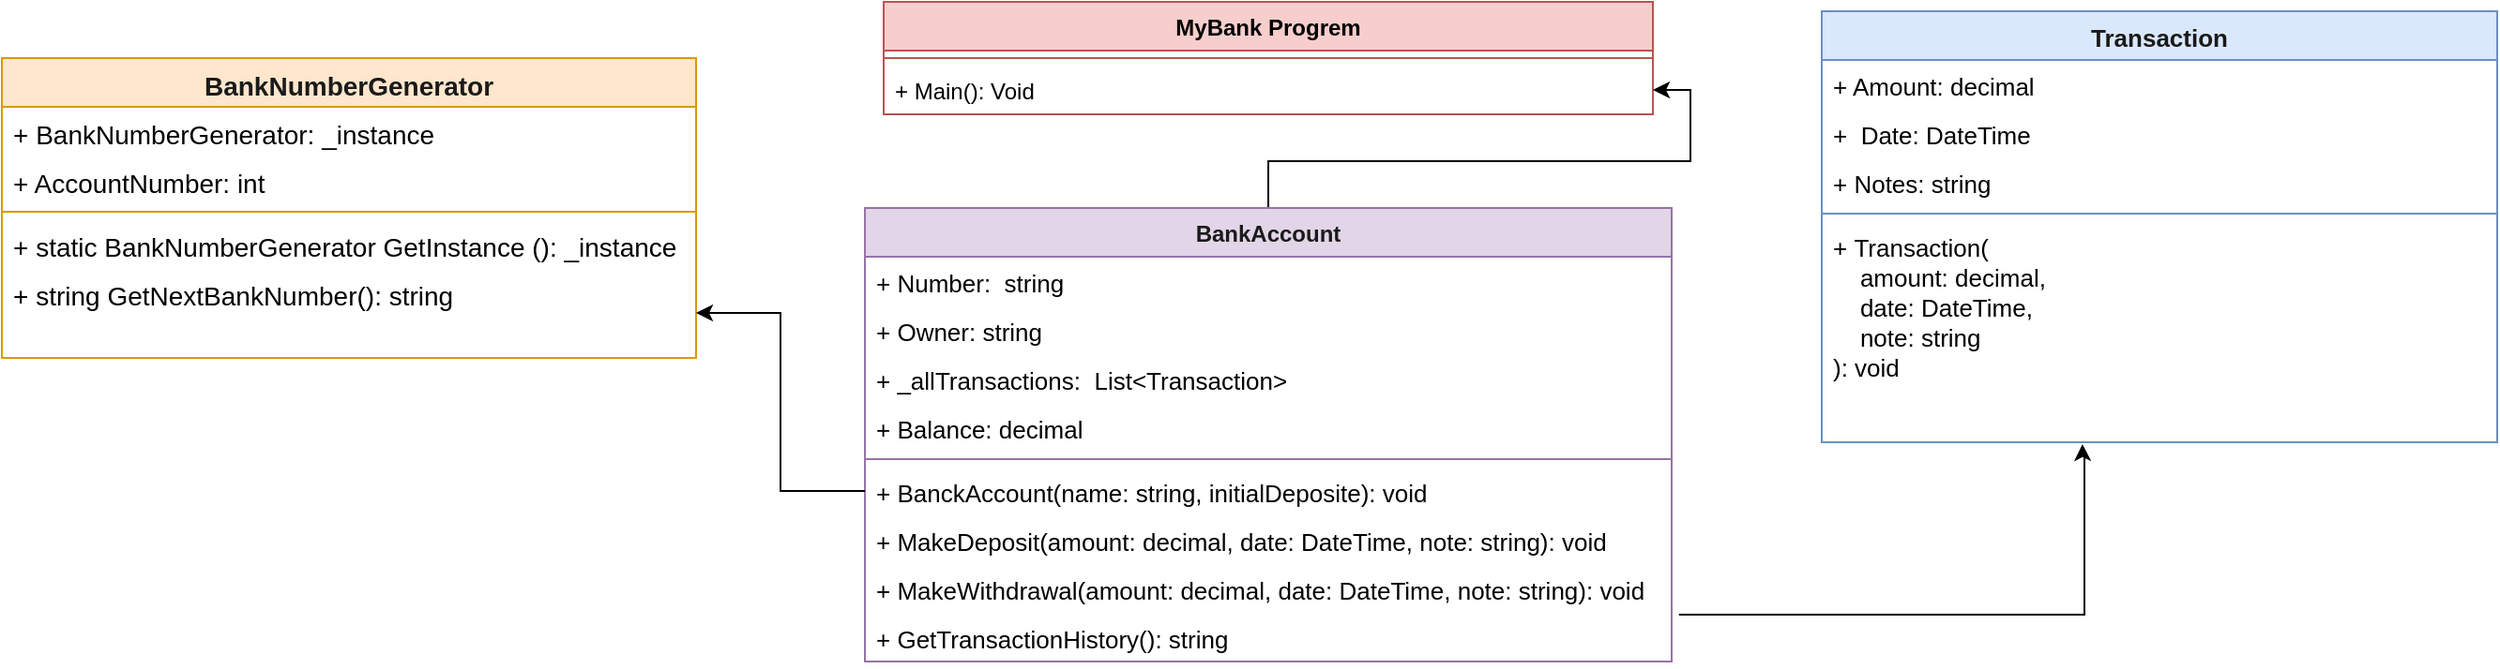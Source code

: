 <mxfile version="20.4.0" type="github">
  <diagram id="Gw-AV26mDO8WQlVIWkWP" name="Page-1">
    <mxGraphModel dx="1426" dy="740" grid="1" gridSize="10" guides="1" tooltips="1" connect="1" arrows="1" fold="1" page="1" pageScale="1" pageWidth="850" pageHeight="1100" math="0" shadow="0">
      <root>
        <mxCell id="0" />
        <mxCell id="1" parent="0" />
        <mxCell id="YfXK-TStSKdGH9SV2WM3-1" value="MyBank Progrem&#xa;" style="swimlane;fontStyle=1;align=center;verticalAlign=top;childLayout=stackLayout;horizontal=1;startSize=26;horizontalStack=0;resizeParent=1;resizeParentMax=0;resizeLast=0;collapsible=1;marginBottom=0;fontSize=12;fillColor=#f8cecc;strokeColor=#b85450;labelBackgroundColor=none;fontColor=#000000;" parent="1" vertex="1">
          <mxGeometry x="480" y="10" width="410" height="60" as="geometry" />
        </mxCell>
        <mxCell id="YfXK-TStSKdGH9SV2WM3-3" value="" style="line;strokeWidth=1;fillColor=none;align=left;verticalAlign=middle;spacingTop=-1;spacingLeft=3;spacingRight=3;rotatable=0;labelPosition=right;points=[];portConstraint=eastwest;strokeColor=inherit;fontSize=12;" parent="YfXK-TStSKdGH9SV2WM3-1" vertex="1">
          <mxGeometry y="26" width="410" height="8" as="geometry" />
        </mxCell>
        <mxCell id="YfXK-TStSKdGH9SV2WM3-4" value="+ Main(): Void" style="text;strokeColor=none;fillColor=none;align=left;verticalAlign=top;spacingLeft=4;spacingRight=4;overflow=hidden;rotatable=0;points=[[0,0.5],[1,0.5]];portConstraint=eastwest;fontSize=12;" parent="YfXK-TStSKdGH9SV2WM3-1" vertex="1">
          <mxGeometry y="34" width="410" height="26" as="geometry" />
        </mxCell>
        <mxCell id="YfXK-TStSKdGH9SV2WM3-5" value="BankNumberGenerator" style="swimlane;fontStyle=1;align=center;verticalAlign=top;childLayout=stackLayout;horizontal=1;startSize=26;horizontalStack=0;resizeParent=1;resizeParentMax=0;resizeLast=0;collapsible=1;marginBottom=0;fontSize=14;labelBorderColor=none;fillColor=#ffe6cc;strokeColor=#d79b00;fontColor=#1A1A1A;" parent="1" vertex="1">
          <mxGeometry x="10" y="40" width="370" height="160" as="geometry" />
        </mxCell>
        <mxCell id="YfXK-TStSKdGH9SV2WM3-6" value="+ BankNumberGenerator: _instance" style="text;strokeColor=none;fillColor=none;align=left;verticalAlign=top;spacingLeft=4;spacingRight=4;overflow=hidden;rotatable=0;points=[[0,0.5],[1,0.5]];portConstraint=eastwest;fontSize=14;labelBorderColor=none;" parent="YfXK-TStSKdGH9SV2WM3-5" vertex="1">
          <mxGeometry y="26" width="370" height="26" as="geometry" />
        </mxCell>
        <mxCell id="YfXK-TStSKdGH9SV2WM3-17" value="+ AccountNumber: int" style="text;strokeColor=none;fillColor=none;align=left;verticalAlign=top;spacingLeft=4;spacingRight=4;overflow=hidden;rotatable=0;points=[[0,0.5],[1,0.5]];portConstraint=eastwest;fontSize=14;labelBorderColor=none;" parent="YfXK-TStSKdGH9SV2WM3-5" vertex="1">
          <mxGeometry y="52" width="370" height="26" as="geometry" />
        </mxCell>
        <mxCell id="YfXK-TStSKdGH9SV2WM3-7" value="" style="line;strokeWidth=1;fillColor=none;align=left;verticalAlign=middle;spacingTop=-1;spacingLeft=3;spacingRight=3;rotatable=0;labelPosition=right;points=[];portConstraint=eastwest;strokeColor=inherit;fontSize=14;labelBorderColor=none;" parent="YfXK-TStSKdGH9SV2WM3-5" vertex="1">
          <mxGeometry y="78" width="370" height="8" as="geometry" />
        </mxCell>
        <mxCell id="YfXK-TStSKdGH9SV2WM3-8" value="+ static BankNumberGenerator GetInstance (): _instance&#xa;" style="text;strokeColor=none;fillColor=none;align=left;verticalAlign=top;spacingLeft=4;spacingRight=4;overflow=hidden;rotatable=0;points=[[0,0.5],[1,0.5]];portConstraint=eastwest;fontSize=14;labelBorderColor=none;" parent="YfXK-TStSKdGH9SV2WM3-5" vertex="1">
          <mxGeometry y="86" width="370" height="26" as="geometry" />
        </mxCell>
        <mxCell id="YfXK-TStSKdGH9SV2WM3-19" value="+ string GetNextBankNumber(): string" style="text;strokeColor=none;fillColor=none;align=left;verticalAlign=top;spacingLeft=4;spacingRight=4;overflow=hidden;rotatable=0;points=[[0,0.5],[1,0.5]];portConstraint=eastwest;fontSize=14;labelBorderColor=none;" parent="YfXK-TStSKdGH9SV2WM3-5" vertex="1">
          <mxGeometry y="112" width="370" height="48" as="geometry" />
        </mxCell>
        <mxCell id="YfXK-TStSKdGH9SV2WM3-40" value="" style="edgeStyle=orthogonalEdgeStyle;rounded=0;orthogonalLoop=1;jettySize=auto;html=1;fontSize=13;" parent="1" source="YfXK-TStSKdGH9SV2WM3-9" target="YfXK-TStSKdGH9SV2WM3-4" edge="1">
          <mxGeometry relative="1" as="geometry" />
        </mxCell>
        <mxCell id="YfXK-TStSKdGH9SV2WM3-9" value="BankAccount" style="swimlane;fontStyle=1;align=center;verticalAlign=top;childLayout=stackLayout;horizontal=1;startSize=26;horizontalStack=0;resizeParent=1;resizeParentMax=0;resizeLast=0;collapsible=1;marginBottom=0;fontSize=12;fillColor=#e1d5e7;strokeColor=#9673a6;fontColor=#1A1A1A;" parent="1" vertex="1">
          <mxGeometry x="470" y="120" width="430" height="242" as="geometry" />
        </mxCell>
        <mxCell id="YfXK-TStSKdGH9SV2WM3-25" value="+ Number:  string" style="text;strokeColor=none;fillColor=none;align=left;verticalAlign=top;spacingLeft=4;spacingRight=4;overflow=hidden;rotatable=0;points=[[0,0.5],[1,0.5]];portConstraint=eastwest;fontSize=13;" parent="YfXK-TStSKdGH9SV2WM3-9" vertex="1">
          <mxGeometry y="26" width="430" height="26" as="geometry" />
        </mxCell>
        <mxCell id="YfXK-TStSKdGH9SV2WM3-24" value="+ Owner: string" style="text;strokeColor=none;fillColor=none;align=left;verticalAlign=top;spacingLeft=4;spacingRight=4;overflow=hidden;rotatable=0;points=[[0,0.5],[1,0.5]];portConstraint=eastwest;fontSize=13;" parent="YfXK-TStSKdGH9SV2WM3-9" vertex="1">
          <mxGeometry y="52" width="430" height="26" as="geometry" />
        </mxCell>
        <mxCell id="YfXK-TStSKdGH9SV2WM3-23" value="+ _allTransactions:  List&lt;Transaction&gt;" style="text;strokeColor=none;fillColor=none;align=left;verticalAlign=top;spacingLeft=4;spacingRight=4;overflow=hidden;rotatable=0;points=[[0,0.5],[1,0.5]];portConstraint=eastwest;fontSize=13;" parent="YfXK-TStSKdGH9SV2WM3-9" vertex="1">
          <mxGeometry y="78" width="430" height="26" as="geometry" />
        </mxCell>
        <mxCell id="YfXK-TStSKdGH9SV2WM3-10" value="+ Balance: decimal" style="text;strokeColor=none;fillColor=none;align=left;verticalAlign=top;spacingLeft=4;spacingRight=4;overflow=hidden;rotatable=0;points=[[0,0.5],[1,0.5]];portConstraint=eastwest;fontSize=13;" parent="YfXK-TStSKdGH9SV2WM3-9" vertex="1">
          <mxGeometry y="104" width="430" height="26" as="geometry" />
        </mxCell>
        <mxCell id="YfXK-TStSKdGH9SV2WM3-11" value="" style="line;strokeWidth=1;fillColor=none;align=left;verticalAlign=middle;spacingTop=-1;spacingLeft=3;spacingRight=3;rotatable=0;labelPosition=right;points=[];portConstraint=eastwest;strokeColor=inherit;fontSize=12;" parent="YfXK-TStSKdGH9SV2WM3-9" vertex="1">
          <mxGeometry y="130" width="430" height="8" as="geometry" />
        </mxCell>
        <mxCell id="YfXK-TStSKdGH9SV2WM3-26" value="+ BanckAccount(name: string, initialDeposite): void" style="text;strokeColor=none;fillColor=none;align=left;verticalAlign=top;spacingLeft=4;spacingRight=4;overflow=hidden;rotatable=0;points=[[0,0.5],[1,0.5]];portConstraint=eastwest;fontSize=13;" parent="YfXK-TStSKdGH9SV2WM3-9" vertex="1">
          <mxGeometry y="138" width="430" height="26" as="geometry" />
        </mxCell>
        <mxCell id="YfXK-TStSKdGH9SV2WM3-28" value="+ MakeDeposit(amount: decimal, date: DateTime, note: string): void" style="text;strokeColor=none;fillColor=none;align=left;verticalAlign=top;spacingLeft=4;spacingRight=4;overflow=hidden;rotatable=0;points=[[0,0.5],[1,0.5]];portConstraint=eastwest;fontSize=13;" parent="YfXK-TStSKdGH9SV2WM3-9" vertex="1">
          <mxGeometry y="164" width="430" height="26" as="geometry" />
        </mxCell>
        <mxCell id="YfXK-TStSKdGH9SV2WM3-27" value="+ MakeWithdrawal(amount: decimal, date: DateTime, note: string): void" style="text;strokeColor=none;fillColor=none;align=left;verticalAlign=top;spacingLeft=4;spacingRight=4;overflow=hidden;rotatable=0;points=[[0,0.5],[1,0.5]];portConstraint=eastwest;fontSize=13;" parent="YfXK-TStSKdGH9SV2WM3-9" vertex="1">
          <mxGeometry y="190" width="430" height="26" as="geometry" />
        </mxCell>
        <mxCell id="YfXK-TStSKdGH9SV2WM3-12" value="+ GetTransactionHistory(): string" style="text;strokeColor=none;fillColor=none;align=left;verticalAlign=top;spacingLeft=4;spacingRight=4;overflow=hidden;rotatable=0;points=[[0,0.5],[1,0.5]];portConstraint=eastwest;fontSize=13;" parent="YfXK-TStSKdGH9SV2WM3-9" vertex="1">
          <mxGeometry y="216" width="430" height="26" as="geometry" />
        </mxCell>
        <mxCell id="YfXK-TStSKdGH9SV2WM3-39" value="" style="edgeStyle=orthogonalEdgeStyle;rounded=0;orthogonalLoop=1;jettySize=auto;html=1;fontSize=13;exitX=1.009;exitY=0.038;exitDx=0;exitDy=0;exitPerimeter=0;entryX=0.386;entryY=1.008;entryDx=0;entryDy=0;entryPerimeter=0;" parent="1" source="YfXK-TStSKdGH9SV2WM3-12" target="YfXK-TStSKdGH9SV2WM3-16" edge="1">
          <mxGeometry relative="1" as="geometry">
            <mxPoint x="910" y="240" as="sourcePoint" />
            <mxPoint x="1070" y="250" as="targetPoint" />
            <Array as="points">
              <mxPoint x="1120" y="337" />
              <mxPoint x="1120" y="250" />
              <mxPoint x="1119" y="250" />
            </Array>
          </mxGeometry>
        </mxCell>
        <mxCell id="YfXK-TStSKdGH9SV2WM3-13" value="Transaction" style="swimlane;fontStyle=1;align=center;verticalAlign=top;childLayout=stackLayout;horizontal=1;startSize=26;horizontalStack=0;resizeParent=1;resizeParentMax=0;resizeLast=0;collapsible=1;marginBottom=0;fontSize=13;labelBorderColor=none;fillColor=#dae8fc;strokeColor=#6c8ebf;fontColor=#1A1A1A;" parent="1" vertex="1">
          <mxGeometry x="980" y="15" width="360" height="230" as="geometry">
            <mxRectangle x="470" y="300" width="110" height="30" as="alternateBounds" />
          </mxGeometry>
        </mxCell>
        <mxCell id="YfXK-TStSKdGH9SV2WM3-14" value="+ Amount: decimal" style="text;strokeColor=none;fillColor=none;align=left;verticalAlign=top;spacingLeft=4;spacingRight=4;overflow=hidden;rotatable=0;points=[[0,0.5],[1,0.5]];portConstraint=eastwest;labelBackgroundColor=default;fontSize=13;labelBorderColor=none;" parent="YfXK-TStSKdGH9SV2WM3-13" vertex="1">
          <mxGeometry y="26" width="360" height="26" as="geometry" />
        </mxCell>
        <mxCell id="YfXK-TStSKdGH9SV2WM3-20" value="+  Date: DateTime&#xa; " style="text;strokeColor=none;fillColor=none;align=left;verticalAlign=top;spacingLeft=4;spacingRight=4;overflow=hidden;rotatable=0;points=[[0,0.5],[1,0.5]];portConstraint=eastwest;fontSize=13;labelBorderColor=none;" parent="YfXK-TStSKdGH9SV2WM3-13" vertex="1">
          <mxGeometry y="52" width="360" height="26" as="geometry" />
        </mxCell>
        <mxCell id="YfXK-TStSKdGH9SV2WM3-21" value="+ Notes: string&#xa; " style="text;strokeColor=none;fillColor=none;align=left;verticalAlign=top;spacingLeft=4;spacingRight=4;overflow=hidden;rotatable=0;points=[[0,0.5],[1,0.5]];portConstraint=eastwest;fontSize=13;labelBorderColor=none;" parent="YfXK-TStSKdGH9SV2WM3-13" vertex="1">
          <mxGeometry y="78" width="360" height="26" as="geometry" />
        </mxCell>
        <mxCell id="YfXK-TStSKdGH9SV2WM3-15" value="" style="line;strokeWidth=1;fillColor=none;align=left;verticalAlign=middle;spacingTop=-1;spacingLeft=3;spacingRight=3;rotatable=0;labelPosition=right;points=[];portConstraint=eastwest;strokeColor=inherit;fontSize=12;labelBorderColor=none;" parent="YfXK-TStSKdGH9SV2WM3-13" vertex="1">
          <mxGeometry y="104" width="360" height="8" as="geometry" />
        </mxCell>
        <mxCell id="YfXK-TStSKdGH9SV2WM3-16" value="+ Transaction(&#xa;    amount: decimal,&#xa;    date: DateTime,&#xa;    note: string&#xa;): void" style="text;strokeColor=none;fillColor=none;align=left;verticalAlign=top;spacingLeft=4;spacingRight=4;overflow=hidden;rotatable=0;points=[[0,0.5],[1,0.5]];portConstraint=eastwest;fontSize=13;labelBorderColor=none;" parent="YfXK-TStSKdGH9SV2WM3-13" vertex="1">
          <mxGeometry y="112" width="360" height="118" as="geometry" />
        </mxCell>
        <mxCell id="YfXK-TStSKdGH9SV2WM3-38" value="" style="edgeStyle=orthogonalEdgeStyle;rounded=0;orthogonalLoop=1;jettySize=auto;html=1;fontSize=13;entryX=1;entryY=0.5;entryDx=0;entryDy=0;" parent="1" source="YfXK-TStSKdGH9SV2WM3-26" target="YfXK-TStSKdGH9SV2WM3-19" edge="1">
          <mxGeometry relative="1" as="geometry">
            <mxPoint x="460" y="250" as="sourcePoint" />
            <mxPoint x="410" y="130" as="targetPoint" />
          </mxGeometry>
        </mxCell>
      </root>
    </mxGraphModel>
  </diagram>
</mxfile>
